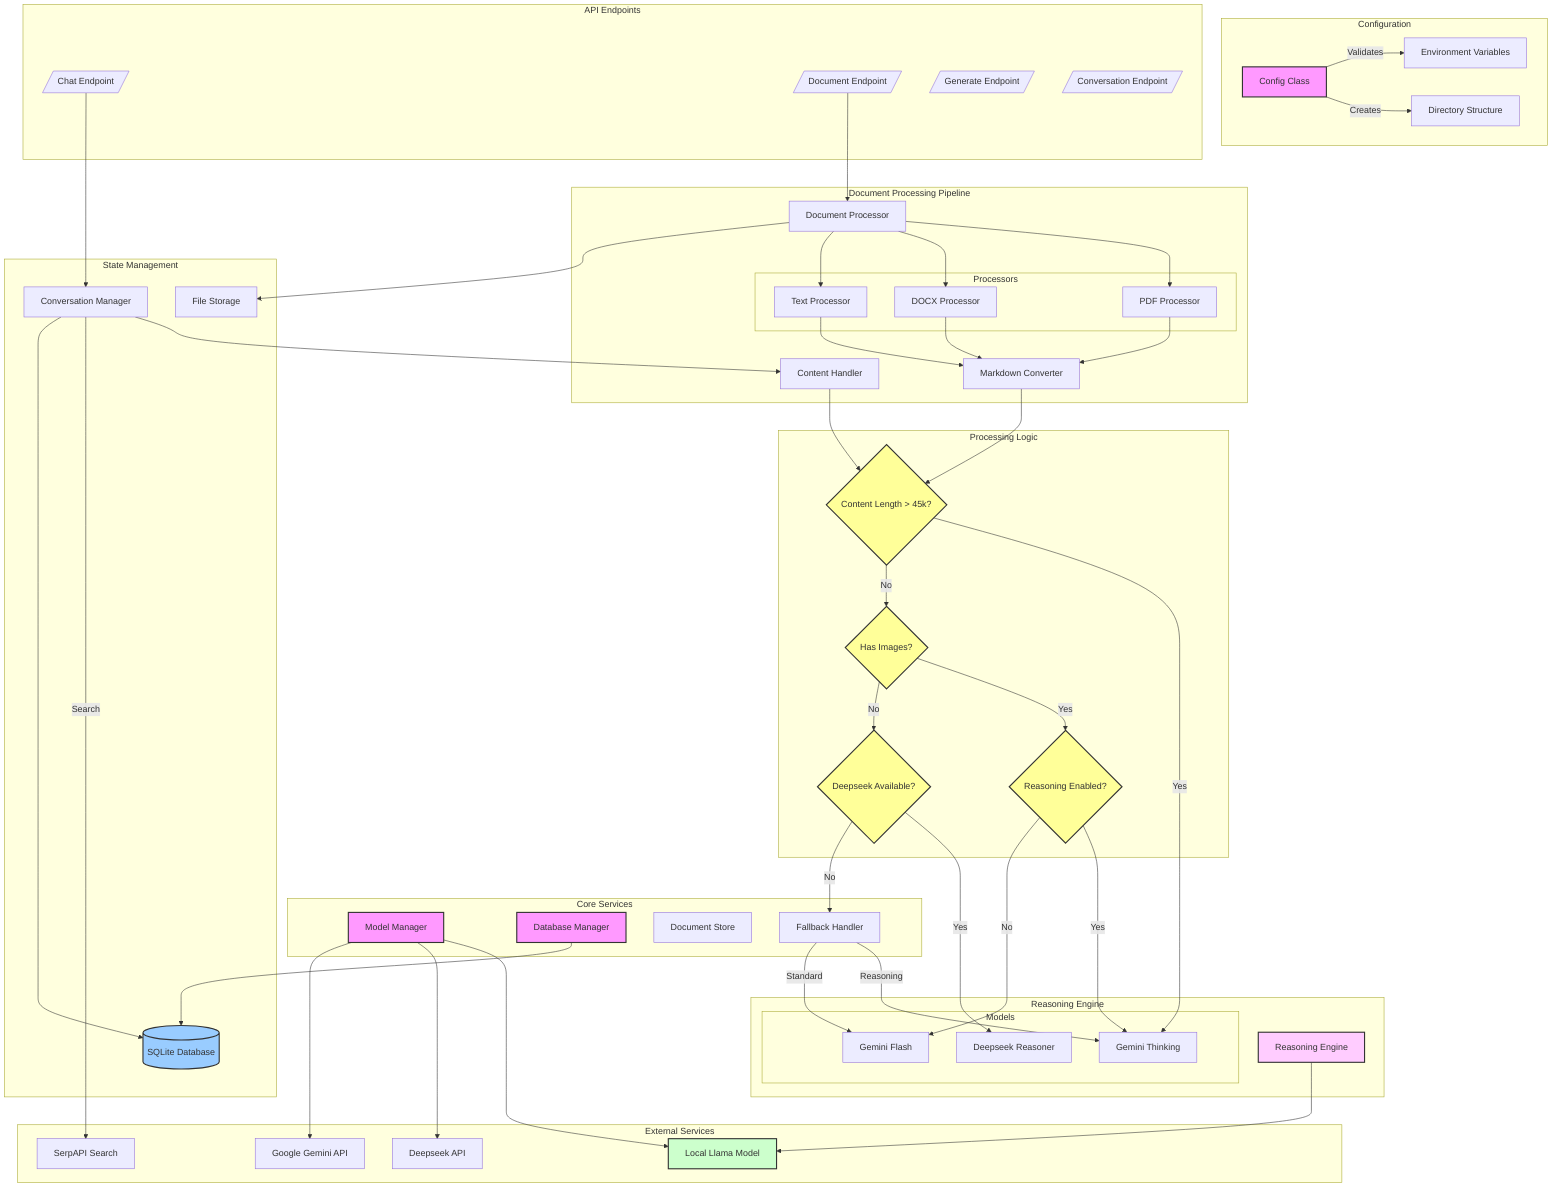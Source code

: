 graph TD
    subgraph Configuration
        Config[Config Class]
        Config -->|Validates| EnvVars[Environment Variables]
        Config -->|Creates| Directories[Directory Structure]
    end

    subgraph Core Services
        ModelManager[Model Manager]
        DatabaseManager[Database Manager]
        DocumentStore[Document Store]
        FallbackHandler[Fallback Handler]
    end

    subgraph External Services
        DeepseekAPI[Deepseek API]
        GeminiAPI[Google Gemini API]
        SerpAPI[SerpAPI Search]
        LocalLLM[Local Llama Model]
    end

    subgraph Document Processing Pipeline
        DocProcessor[Document Processor]
        subgraph Processors
            PDFProc[PDF Processor]
            DOCXProc[DOCX Processor]
            TXTProc[Text Processor]
        end
        MarkdownConverter[Markdown Converter]
        ContentHandler[Content Handler]
    end

    subgraph Processing Logic
        ContentLength{Content Length > 45k?}
        HasImages{Has Images?}
        ReasoningEnabled{Reasoning Enabled?}
        APIAvailable{Deepseek Available?}
    end

    subgraph Reasoning Engine
        ReasoningEngine[Reasoning Engine]
        subgraph Models
            GeminiThinking[Gemini Thinking]
            GeminiFlash[Gemini Flash]
            DeepseekReasoner[Deepseek Reasoner]
        end
    end

    subgraph API Endpoints
        ChatEndpoint[/Chat Endpoint/]
        DocEndpoint[/Document Endpoint/]
        GenEndpoint[/Generate Endpoint/]
        ConvEndpoint[/Conversation Endpoint/]
    end

    subgraph State Management
        Conversation[Conversation Manager]
        DB[(SQLite Database)]
        FileStore[File Storage]
    end

    %% Core Service Connections
    ModelManager --> LocalLLM
    ModelManager --> DeepseekAPI
    ModelManager --> GeminiAPI
    DatabaseManager --> DB

    %% Document Processing Flow
    DocEndpoint --> DocProcessor
    DocProcessor --> PDFProc & DOCXProc & TXTProc
    PDFProc & DOCXProc & TXTProc --> MarkdownConverter
    MarkdownConverter --> ContentLength

    %% Content Processing Logic
    ContentLength -->|Yes| GeminiThinking
    ContentLength -->|No| HasImages
    HasImages -->|Yes| ReasoningEnabled
    HasImages -->|No| APIAvailable
    
    ReasoningEnabled -->|Yes| GeminiThinking
    ReasoningEnabled -->|No| GeminiFlash
    
    APIAvailable -->|Yes| DeepseekReasoner
    APIAvailable -->|No| FallbackHandler
    
    %% Chat Flow
    ChatEndpoint --> Conversation
    Conversation --> ContentHandler
    ContentHandler --> ContentLength
    Conversation -->|Search| SerpAPI
    
    %% Data Storage
    DocProcessor --> FileStore
    Conversation --> DB
    
    %% Fallback Paths
    FallbackHandler -->|Reasoning| GeminiThinking
    FallbackHandler -->|Standard| GeminiFlash
    
    %% Final Processing
    ReasoningEngine --> LocalLLM
    
    style Config fill:#f9f,stroke:#333,stroke-width:2px
    style ModelManager fill:#f9f,stroke:#333,stroke-width:2px
    style DatabaseManager fill:#f9f,stroke:#333,stroke-width:2px
    style ReasoningEngine fill:#fcf,stroke:#333,stroke-width:2px
    style LocalLLM fill:#cfc,stroke:#333,stroke-width:2px
    style DB fill:#9cf,stroke:#333,stroke-width:2px
    style ContentLength fill:#ff9,stroke:#333,stroke-width:2px
    style HasImages fill:#ff9,stroke:#333,stroke-width:2px
    style ReasoningEnabled fill:#ff9,stroke:#333,stroke-width:2px
    style APIAvailable fill:#ff9,stroke:#333,stroke-width:2px